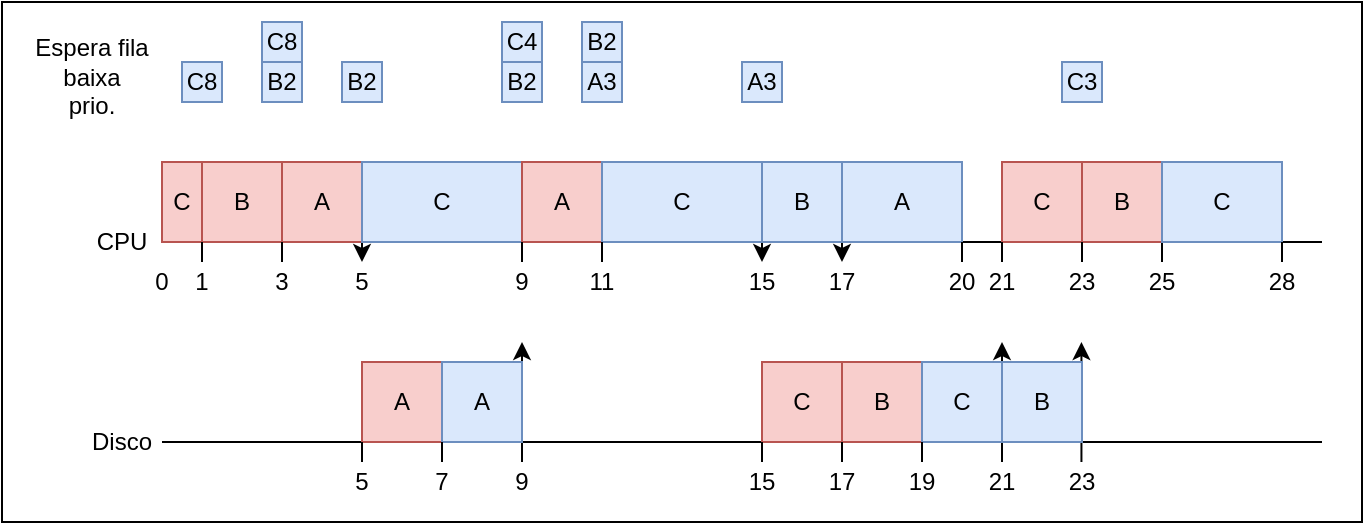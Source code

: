 <mxfile version="14.4.3" type="device"><diagram id="3s0vA17S_PJc6gbLoBQX" name="Page-1"><mxGraphModel dx="1398" dy="757" grid="1" gridSize="10" guides="1" tooltips="1" connect="1" arrows="1" fold="1" page="1" pageScale="1" pageWidth="850" pageHeight="1100" math="0" shadow="0"><root><mxCell id="0"/><mxCell id="1" parent="0"/><mxCell id="jOGk6L8D4RhYOd_R27ep-91" value="" style="rounded=0;whiteSpace=wrap;html=1;fontSize=4;align=center;" parent="1" vertex="1"><mxGeometry width="680" height="260" as="geometry"/></mxCell><mxCell id="jOGk6L8D4RhYOd_R27ep-79" value="" style="endArrow=classic;html=1;exitX=0.5;exitY=0;exitDx=0;exitDy=0;" parent="1" edge="1"><mxGeometry width="50" height="50" relative="1" as="geometry"><mxPoint x="539.72" y="230" as="sourcePoint"/><mxPoint x="539.72" y="170" as="targetPoint"/></mxGeometry></mxCell><mxCell id="jOGk6L8D4RhYOd_R27ep-44" value="" style="endArrow=classic;html=1;exitX=1;exitY=0;exitDx=0;exitDy=0;entryX=0.5;entryY=0;entryDx=0;entryDy=0;" parent="1" source="jOGk6L8D4RhYOd_R27ep-40" target="jOGk6L8D4RhYOd_R27ep-41" edge="1"><mxGeometry width="50" height="50" relative="1" as="geometry"><mxPoint x="370" y="80" as="sourcePoint"/><mxPoint x="370" y="130" as="targetPoint"/></mxGeometry></mxCell><mxCell id="jOGk6L8D4RhYOd_R27ep-2" value="" style="endArrow=none;html=1;" parent="1" edge="1"><mxGeometry width="50" height="50" relative="1" as="geometry"><mxPoint x="80" y="120" as="sourcePoint"/><mxPoint x="660" y="120" as="targetPoint"/></mxGeometry></mxCell><mxCell id="jOGk6L8D4RhYOd_R27ep-4" value="CPU" style="text;html=1;strokeColor=none;fillColor=none;align=center;verticalAlign=middle;whiteSpace=wrap;rounded=0;" parent="1" vertex="1"><mxGeometry x="40" y="110" width="40" height="20" as="geometry"/></mxCell><mxCell id="jOGk6L8D4RhYOd_R27ep-5" value="" style="endArrow=none;html=1;" parent="1" edge="1"><mxGeometry width="50" height="50" relative="1" as="geometry"><mxPoint x="80" y="220" as="sourcePoint"/><mxPoint x="660" y="220" as="targetPoint"/></mxGeometry></mxCell><mxCell id="jOGk6L8D4RhYOd_R27ep-6" value="Disco" style="text;html=1;strokeColor=none;fillColor=none;align=center;verticalAlign=middle;whiteSpace=wrap;rounded=0;" parent="1" vertex="1"><mxGeometry x="40" y="210" width="40" height="20" as="geometry"/></mxCell><mxCell id="jOGk6L8D4RhYOd_R27ep-7" value="C" style="rounded=0;whiteSpace=wrap;html=1;align=center;fillColor=#f8cecc;strokeColor=#b85450;" parent="1" vertex="1"><mxGeometry x="80" y="80" width="20" height="40" as="geometry"/></mxCell><mxCell id="jOGk6L8D4RhYOd_R27ep-8" value="0" style="text;html=1;strokeColor=none;fillColor=none;align=center;verticalAlign=middle;whiteSpace=wrap;rounded=0;" parent="1" vertex="1"><mxGeometry x="60" y="130" width="40" height="20" as="geometry"/></mxCell><mxCell id="jOGk6L8D4RhYOd_R27ep-9" value="1" style="text;html=1;strokeColor=none;fillColor=none;align=center;verticalAlign=middle;whiteSpace=wrap;rounded=0;" parent="1" vertex="1"><mxGeometry x="80" y="130" width="40" height="20" as="geometry"/></mxCell><mxCell id="jOGk6L8D4RhYOd_R27ep-10" value="B" style="rounded=0;whiteSpace=wrap;html=1;align=center;fillColor=#f8cecc;strokeColor=#b85450;" parent="1" vertex="1"><mxGeometry x="100" y="80" width="40" height="40" as="geometry"/></mxCell><mxCell id="jOGk6L8D4RhYOd_R27ep-11" value="3" style="text;html=1;strokeColor=none;fillColor=none;align=center;verticalAlign=middle;whiteSpace=wrap;rounded=0;" parent="1" vertex="1"><mxGeometry x="120" y="130" width="40" height="20" as="geometry"/></mxCell><mxCell id="jOGk6L8D4RhYOd_R27ep-12" value="A" style="rounded=0;whiteSpace=wrap;html=1;align=center;fillColor=#f8cecc;strokeColor=#b85450;" parent="1" vertex="1"><mxGeometry x="140" y="80" width="40" height="40" as="geometry"/></mxCell><mxCell id="jOGk6L8D4RhYOd_R27ep-13" value="5" style="text;html=1;strokeColor=none;fillColor=none;align=center;verticalAlign=middle;whiteSpace=wrap;rounded=0;" parent="1" vertex="1"><mxGeometry x="160" y="130" width="40" height="20" as="geometry"/></mxCell><mxCell id="jOGk6L8D4RhYOd_R27ep-14" value="" style="endArrow=classic;html=1;exitX=1;exitY=0;exitDx=0;exitDy=0;entryX=0.5;entryY=0;entryDx=0;entryDy=0;" parent="1" source="jOGk6L8D4RhYOd_R27ep-12" target="jOGk6L8D4RhYOd_R27ep-13" edge="1"><mxGeometry width="50" height="50" relative="1" as="geometry"><mxPoint x="350" y="230" as="sourcePoint"/><mxPoint x="400" y="180" as="targetPoint"/></mxGeometry></mxCell><mxCell id="jOGk6L8D4RhYOd_R27ep-16" value="A" style="rounded=0;whiteSpace=wrap;html=1;align=center;fillColor=#f8cecc;strokeColor=#b85450;" parent="1" vertex="1"><mxGeometry x="180" y="180" width="40" height="40" as="geometry"/></mxCell><mxCell id="jOGk6L8D4RhYOd_R27ep-17" value="5" style="text;html=1;strokeColor=none;fillColor=none;align=center;verticalAlign=middle;whiteSpace=wrap;rounded=0;" parent="1" vertex="1"><mxGeometry x="160" y="230" width="40" height="20" as="geometry"/></mxCell><mxCell id="jOGk6L8D4RhYOd_R27ep-18" value="9" style="text;html=1;strokeColor=none;fillColor=none;align=center;verticalAlign=middle;whiteSpace=wrap;rounded=0;" parent="1" vertex="1"><mxGeometry x="240" y="230" width="40" height="20" as="geometry"/></mxCell><mxCell id="jOGk6L8D4RhYOd_R27ep-19" value="" style="endArrow=classic;html=1;exitX=0.5;exitY=0;exitDx=0;exitDy=0;" parent="1" source="jOGk6L8D4RhYOd_R27ep-18" edge="1"><mxGeometry width="50" height="50" relative="1" as="geometry"><mxPoint x="110.0" y="110" as="sourcePoint"/><mxPoint x="260" y="170" as="targetPoint"/></mxGeometry></mxCell><mxCell id="jOGk6L8D4RhYOd_R27ep-20" value="C" style="rounded=0;whiteSpace=wrap;html=1;align=center;fillColor=#dae8fc;strokeColor=#6c8ebf;" parent="1" vertex="1"><mxGeometry x="180" y="80" width="80" height="40" as="geometry"/></mxCell><mxCell id="jOGk6L8D4RhYOd_R27ep-23" value="9" style="text;html=1;strokeColor=none;fillColor=none;align=center;verticalAlign=middle;whiteSpace=wrap;rounded=0;" parent="1" vertex="1"><mxGeometry x="240" y="130" width="40" height="20" as="geometry"/></mxCell><mxCell id="jOGk6L8D4RhYOd_R27ep-27" value="A" style="rounded=0;whiteSpace=wrap;html=1;align=center;fillColor=#f8cecc;strokeColor=#b85450;" parent="1" vertex="1"><mxGeometry x="260" y="80" width="40" height="40" as="geometry"/></mxCell><mxCell id="jOGk6L8D4RhYOd_R27ep-28" value="C8" style="rounded=0;whiteSpace=wrap;html=1;align=center;fillColor=#dae8fc;strokeColor=#6c8ebf;" parent="1" vertex="1"><mxGeometry x="90" y="30" width="20" height="20" as="geometry"/></mxCell><mxCell id="jOGk6L8D4RhYOd_R27ep-29" value="C8" style="rounded=0;whiteSpace=wrap;html=1;align=center;fillColor=#dae8fc;strokeColor=#6c8ebf;" parent="1" vertex="1"><mxGeometry x="130" y="10" width="20" height="20" as="geometry"/></mxCell><mxCell id="jOGk6L8D4RhYOd_R27ep-30" value="B2" style="rounded=0;whiteSpace=wrap;html=1;align=center;fillColor=#dae8fc;strokeColor=#6c8ebf;" parent="1" vertex="1"><mxGeometry x="130" y="30" width="20" height="20" as="geometry"/></mxCell><mxCell id="jOGk6L8D4RhYOd_R27ep-32" value="B2" style="rounded=0;whiteSpace=wrap;html=1;align=center;fillColor=#dae8fc;strokeColor=#6c8ebf;" parent="1" vertex="1"><mxGeometry x="170" y="30" width="20" height="20" as="geometry"/></mxCell><mxCell id="jOGk6L8D4RhYOd_R27ep-33" value="C4" style="rounded=0;whiteSpace=wrap;html=1;align=center;fillColor=#dae8fc;strokeColor=#6c8ebf;" parent="1" vertex="1"><mxGeometry x="250" y="10" width="20" height="20" as="geometry"/></mxCell><mxCell id="jOGk6L8D4RhYOd_R27ep-34" value="B2" style="rounded=0;whiteSpace=wrap;html=1;align=center;fillColor=#dae8fc;strokeColor=#6c8ebf;" parent="1" vertex="1"><mxGeometry x="250" y="30" width="20" height="20" as="geometry"/></mxCell><mxCell id="jOGk6L8D4RhYOd_R27ep-35" value="11" style="text;html=1;strokeColor=none;fillColor=none;align=center;verticalAlign=middle;whiteSpace=wrap;rounded=0;" parent="1" vertex="1"><mxGeometry x="280" y="130" width="40" height="20" as="geometry"/></mxCell><mxCell id="jOGk6L8D4RhYOd_R27ep-37" value="B2" style="rounded=0;whiteSpace=wrap;html=1;align=center;fillColor=#dae8fc;strokeColor=#6c8ebf;" parent="1" vertex="1"><mxGeometry x="290" y="10" width="20" height="20" as="geometry"/></mxCell><mxCell id="jOGk6L8D4RhYOd_R27ep-38" value="A" style="rounded=0;whiteSpace=wrap;html=1;align=center;fillColor=#dae8fc;strokeColor=#6c8ebf;" parent="1" vertex="1"><mxGeometry x="220" y="180" width="40" height="40" as="geometry"/></mxCell><mxCell id="jOGk6L8D4RhYOd_R27ep-39" value="A3" style="rounded=0;whiteSpace=wrap;html=1;align=center;fillColor=#dae8fc;strokeColor=#6c8ebf;" parent="1" vertex="1"><mxGeometry x="290" y="30" width="20" height="20" as="geometry"/></mxCell><mxCell id="jOGk6L8D4RhYOd_R27ep-40" value="C" style="rounded=0;whiteSpace=wrap;html=1;align=center;fillColor=#dae8fc;strokeColor=#6c8ebf;" parent="1" vertex="1"><mxGeometry x="300" y="80" width="80" height="40" as="geometry"/></mxCell><mxCell id="jOGk6L8D4RhYOd_R27ep-41" value="15" style="text;html=1;strokeColor=none;fillColor=none;align=center;verticalAlign=middle;whiteSpace=wrap;rounded=0;" parent="1" vertex="1"><mxGeometry x="360" y="130" width="40" height="20" as="geometry"/></mxCell><mxCell id="jOGk6L8D4RhYOd_R27ep-42" value="C" style="rounded=0;whiteSpace=wrap;html=1;align=center;fillColor=#f8cecc;strokeColor=#b85450;" parent="1" vertex="1"><mxGeometry x="380" y="180" width="40" height="40" as="geometry"/></mxCell><mxCell id="jOGk6L8D4RhYOd_R27ep-43" value="15" style="text;html=1;strokeColor=none;fillColor=none;align=center;verticalAlign=middle;whiteSpace=wrap;rounded=0;" parent="1" vertex="1"><mxGeometry x="360" y="230" width="40" height="20" as="geometry"/></mxCell><mxCell id="jOGk6L8D4RhYOd_R27ep-45" value="B" style="rounded=0;whiteSpace=wrap;html=1;align=center;fillColor=#dae8fc;strokeColor=#6c8ebf;" parent="1" vertex="1"><mxGeometry x="380" y="80" width="40" height="40" as="geometry"/></mxCell><mxCell id="jOGk6L8D4RhYOd_R27ep-46" value="B" style="rounded=0;whiteSpace=wrap;html=1;align=center;fillColor=#f8cecc;strokeColor=#b85450;" parent="1" vertex="1"><mxGeometry x="420" y="180" width="40" height="40" as="geometry"/></mxCell><mxCell id="jOGk6L8D4RhYOd_R27ep-47" value="A3" style="rounded=0;whiteSpace=wrap;html=1;align=center;fillColor=#dae8fc;strokeColor=#6c8ebf;" parent="1" vertex="1"><mxGeometry x="370" y="30" width="20" height="20" as="geometry"/></mxCell><mxCell id="jOGk6L8D4RhYOd_R27ep-48" value="" style="endArrow=classic;html=1;exitX=1;exitY=0;exitDx=0;exitDy=0;entryX=0.5;entryY=0;entryDx=0;entryDy=0;" parent="1" edge="1"><mxGeometry width="50" height="50" relative="1" as="geometry"><mxPoint x="420" y="80" as="sourcePoint"/><mxPoint x="420" y="130" as="targetPoint"/></mxGeometry></mxCell><mxCell id="jOGk6L8D4RhYOd_R27ep-49" value="17" style="text;html=1;strokeColor=none;fillColor=none;align=center;verticalAlign=middle;whiteSpace=wrap;rounded=0;" parent="1" vertex="1"><mxGeometry x="400" y="130" width="40" height="20" as="geometry"/></mxCell><mxCell id="jOGk6L8D4RhYOd_R27ep-50" value="17" style="text;html=1;strokeColor=none;fillColor=none;align=center;verticalAlign=middle;whiteSpace=wrap;rounded=0;" parent="1" vertex="1"><mxGeometry x="400" y="230" width="40" height="20" as="geometry"/></mxCell><mxCell id="jOGk6L8D4RhYOd_R27ep-51" value="C" style="rounded=0;whiteSpace=wrap;html=1;align=center;fillColor=#dae8fc;strokeColor=#6c8ebf;" parent="1" vertex="1"><mxGeometry x="460" y="180" width="40" height="40" as="geometry"/></mxCell><mxCell id="jOGk6L8D4RhYOd_R27ep-52" value="19" style="text;html=1;strokeColor=none;fillColor=none;align=center;verticalAlign=middle;whiteSpace=wrap;rounded=0;" parent="1" vertex="1"><mxGeometry x="440" y="230" width="40" height="20" as="geometry"/></mxCell><mxCell id="jOGk6L8D4RhYOd_R27ep-53" value="A" style="rounded=0;whiteSpace=wrap;html=1;align=center;fillColor=#dae8fc;strokeColor=#6c8ebf;" parent="1" vertex="1"><mxGeometry x="420" y="80" width="60" height="40" as="geometry"/></mxCell><mxCell id="jOGk6L8D4RhYOd_R27ep-55" value="20" style="text;html=1;strokeColor=none;fillColor=none;align=center;verticalAlign=middle;whiteSpace=wrap;rounded=0;" parent="1" vertex="1"><mxGeometry x="460" y="130" width="40" height="20" as="geometry"/></mxCell><mxCell id="jOGk6L8D4RhYOd_R27ep-56" value="" style="endArrow=classic;html=1;exitX=0.5;exitY=0;exitDx=0;exitDy=0;" parent="1" source="jOGk6L8D4RhYOd_R27ep-57" edge="1"><mxGeometry width="50" height="50" relative="1" as="geometry"><mxPoint x="500" y="220" as="sourcePoint"/><mxPoint x="500" y="170" as="targetPoint"/></mxGeometry></mxCell><mxCell id="jOGk6L8D4RhYOd_R27ep-57" value="21" style="text;html=1;strokeColor=none;fillColor=none;align=center;verticalAlign=middle;whiteSpace=wrap;rounded=0;" parent="1" vertex="1"><mxGeometry x="480" y="230" width="40" height="20" as="geometry"/></mxCell><mxCell id="jOGk6L8D4RhYOd_R27ep-58" value="C" style="rounded=0;whiteSpace=wrap;html=1;align=center;fillColor=#f8cecc;strokeColor=#b85450;" parent="1" vertex="1"><mxGeometry x="500" y="80" width="40" height="40" as="geometry"/></mxCell><mxCell id="jOGk6L8D4RhYOd_R27ep-59" value="B" style="rounded=0;whiteSpace=wrap;html=1;align=center;fillColor=#dae8fc;strokeColor=#6c8ebf;" parent="1" vertex="1"><mxGeometry x="500" y="180" width="40" height="40" as="geometry"/></mxCell><mxCell id="jOGk6L8D4RhYOd_R27ep-60" value="B" style="rounded=0;whiteSpace=wrap;html=1;align=center;fillColor=#f8cecc;strokeColor=#b85450;" parent="1" vertex="1"><mxGeometry x="540" y="80" width="40" height="40" as="geometry"/></mxCell><mxCell id="jOGk6L8D4RhYOd_R27ep-61" value="21" style="text;html=1;strokeColor=none;fillColor=none;align=center;verticalAlign=middle;whiteSpace=wrap;rounded=0;" parent="1" vertex="1"><mxGeometry x="480" y="130" width="40" height="20" as="geometry"/></mxCell><mxCell id="jOGk6L8D4RhYOd_R27ep-62" value="" style="endArrow=none;html=1;spacing=1;fontSize=4;entryX=0;entryY=1;entryDx=0;entryDy=0;exitX=0.5;exitY=0;exitDx=0;exitDy=0;" parent="1" source="jOGk6L8D4RhYOd_R27ep-61" target="jOGk6L8D4RhYOd_R27ep-58" edge="1"><mxGeometry width="50" height="50" relative="1" as="geometry"><mxPoint x="490" y="300" as="sourcePoint"/><mxPoint x="540" y="250" as="targetPoint"/></mxGeometry></mxCell><mxCell id="jOGk6L8D4RhYOd_R27ep-63" value="" style="endArrow=none;html=1;spacing=1;fontSize=4;entryX=1;entryY=1;entryDx=0;entryDy=0;exitX=0;exitY=0;exitDx=0;exitDy=0;" parent="1" source="jOGk6L8D4RhYOd_R27ep-61" target="jOGk6L8D4RhYOd_R27ep-53" edge="1"><mxGeometry width="50" height="50" relative="1" as="geometry"><mxPoint x="508" y="139" as="sourcePoint"/><mxPoint x="508" y="129" as="targetPoint"/></mxGeometry></mxCell><mxCell id="jOGk6L8D4RhYOd_R27ep-65" value="" style="endArrow=none;html=1;spacing=1;fontSize=4;entryX=0;entryY=1;entryDx=0;entryDy=0;exitX=0.5;exitY=0;exitDx=0;exitDy=0;" parent="1" source="jOGk6L8D4RhYOd_R27ep-35" target="jOGk6L8D4RhYOd_R27ep-40" edge="1"><mxGeometry width="50" height="50" relative="1" as="geometry"><mxPoint x="310" y="128" as="sourcePoint"/><mxPoint x="530" y="150" as="targetPoint"/></mxGeometry></mxCell><mxCell id="jOGk6L8D4RhYOd_R27ep-66" value="" style="endArrow=none;html=1;spacing=1;fontSize=4;entryX=1;entryY=1;entryDx=0;entryDy=0;exitX=0.5;exitY=0;exitDx=0;exitDy=0;" parent="1" source="jOGk6L8D4RhYOd_R27ep-23" target="jOGk6L8D4RhYOd_R27ep-20" edge="1"><mxGeometry width="50" height="50" relative="1" as="geometry"><mxPoint x="540" y="170" as="sourcePoint"/><mxPoint x="540" y="160" as="targetPoint"/></mxGeometry></mxCell><mxCell id="jOGk6L8D4RhYOd_R27ep-69" value="" style="endArrow=none;html=1;spacing=1;fontSize=4;entryX=0;entryY=1;entryDx=0;entryDy=0;exitX=0.5;exitY=0;exitDx=0;exitDy=0;" parent="1" source="jOGk6L8D4RhYOd_R27ep-11" target="jOGk6L8D4RhYOd_R27ep-12" edge="1"><mxGeometry width="50" height="50" relative="1" as="geometry"><mxPoint x="310" y="140" as="sourcePoint"/><mxPoint x="310" y="130" as="targetPoint"/></mxGeometry></mxCell><mxCell id="jOGk6L8D4RhYOd_R27ep-70" value="" style="endArrow=none;html=1;spacing=1;fontSize=4;entryX=1;entryY=1;entryDx=0;entryDy=0;exitX=0.5;exitY=0;exitDx=0;exitDy=0;" parent="1" source="jOGk6L8D4RhYOd_R27ep-9" target="jOGk6L8D4RhYOd_R27ep-7" edge="1"><mxGeometry width="50" height="50" relative="1" as="geometry"><mxPoint x="320" y="150" as="sourcePoint"/><mxPoint x="320" y="140" as="targetPoint"/></mxGeometry></mxCell><mxCell id="jOGk6L8D4RhYOd_R27ep-71" value="" style="endArrow=none;html=1;spacing=1;fontSize=4;entryX=0;entryY=1;entryDx=0;entryDy=0;exitX=0.5;exitY=0;exitDx=0;exitDy=0;" parent="1" source="jOGk6L8D4RhYOd_R27ep-17" target="jOGk6L8D4RhYOd_R27ep-16" edge="1"><mxGeometry width="50" height="50" relative="1" as="geometry"><mxPoint x="330" y="180" as="sourcePoint"/><mxPoint x="330" y="170" as="targetPoint"/></mxGeometry></mxCell><mxCell id="jOGk6L8D4RhYOd_R27ep-72" value="" style="endArrow=none;html=1;spacing=1;fontSize=4;entryX=0;entryY=1;entryDx=0;entryDy=0;exitX=0.5;exitY=0;exitDx=0;exitDy=0;" parent="1" source="jOGk6L8D4RhYOd_R27ep-43" target="jOGk6L8D4RhYOd_R27ep-42" edge="1"><mxGeometry width="50" height="50" relative="1" as="geometry"><mxPoint x="340" y="190" as="sourcePoint"/><mxPoint x="340" y="180" as="targetPoint"/></mxGeometry></mxCell><mxCell id="jOGk6L8D4RhYOd_R27ep-73" value="" style="endArrow=none;html=1;spacing=1;fontSize=4;entryX=1;entryY=1;entryDx=0;entryDy=0;exitX=0.5;exitY=0;exitDx=0;exitDy=0;" parent="1" source="jOGk6L8D4RhYOd_R27ep-50" target="jOGk6L8D4RhYOd_R27ep-42" edge="1"><mxGeometry width="50" height="50" relative="1" as="geometry"><mxPoint x="350" y="200" as="sourcePoint"/><mxPoint x="350" y="190" as="targetPoint"/></mxGeometry></mxCell><mxCell id="jOGk6L8D4RhYOd_R27ep-74" value="" style="endArrow=none;html=1;spacing=1;fontSize=4;entryX=1;entryY=1;entryDx=0;entryDy=0;exitX=0.5;exitY=0;exitDx=0;exitDy=0;" parent="1" source="jOGk6L8D4RhYOd_R27ep-52" target="jOGk6L8D4RhYOd_R27ep-46" edge="1"><mxGeometry width="50" height="50" relative="1" as="geometry"><mxPoint x="360" y="210" as="sourcePoint"/><mxPoint x="360" y="200" as="targetPoint"/></mxGeometry></mxCell><mxCell id="jOGk6L8D4RhYOd_R27ep-75" value="23" style="text;html=1;strokeColor=none;fillColor=none;align=center;verticalAlign=middle;whiteSpace=wrap;rounded=0;" parent="1" vertex="1"><mxGeometry x="520" y="130" width="40" height="20" as="geometry"/></mxCell><mxCell id="jOGk6L8D4RhYOd_R27ep-76" value="" style="endArrow=none;html=1;spacing=1;fontSize=4;entryX=0;entryY=1;entryDx=0;entryDy=0;exitX=0.5;exitY=0;exitDx=0;exitDy=0;" parent="1" source="jOGk6L8D4RhYOd_R27ep-75" edge="1"><mxGeometry width="50" height="50" relative="1" as="geometry"><mxPoint x="530" y="300" as="sourcePoint"/><mxPoint x="540" y="120" as="targetPoint"/></mxGeometry></mxCell><mxCell id="jOGk6L8D4RhYOd_R27ep-77" value="25" style="text;html=1;strokeColor=none;fillColor=none;align=center;verticalAlign=middle;whiteSpace=wrap;rounded=0;" parent="1" vertex="1"><mxGeometry x="560" y="130" width="40" height="20" as="geometry"/></mxCell><mxCell id="jOGk6L8D4RhYOd_R27ep-78" value="" style="endArrow=none;html=1;spacing=1;fontSize=4;entryX=0;entryY=1;entryDx=0;entryDy=0;exitX=0.5;exitY=0;exitDx=0;exitDy=0;" parent="1" source="jOGk6L8D4RhYOd_R27ep-77" edge="1"><mxGeometry width="50" height="50" relative="1" as="geometry"><mxPoint x="570" y="300" as="sourcePoint"/><mxPoint x="580" y="120" as="targetPoint"/></mxGeometry></mxCell><mxCell id="jOGk6L8D4RhYOd_R27ep-80" value="23" style="text;html=1;strokeColor=none;fillColor=none;align=center;verticalAlign=middle;whiteSpace=wrap;rounded=0;" parent="1" vertex="1"><mxGeometry x="520" y="230" width="40" height="20" as="geometry"/></mxCell><mxCell id="jOGk6L8D4RhYOd_R27ep-82" value="C" style="rounded=0;whiteSpace=wrap;html=1;align=center;fillColor=#dae8fc;strokeColor=#6c8ebf;" parent="1" vertex="1"><mxGeometry x="580" y="80" width="60" height="40" as="geometry"/></mxCell><mxCell id="jOGk6L8D4RhYOd_R27ep-83" value="28" style="text;html=1;strokeColor=none;fillColor=none;align=center;verticalAlign=middle;whiteSpace=wrap;rounded=0;" parent="1" vertex="1"><mxGeometry x="620" y="130" width="40" height="20" as="geometry"/></mxCell><mxCell id="jOGk6L8D4RhYOd_R27ep-84" value="" style="endArrow=none;html=1;spacing=1;fontSize=4;entryX=0;entryY=1;entryDx=0;entryDy=0;exitX=0.5;exitY=0;exitDx=0;exitDy=0;" parent="1" source="jOGk6L8D4RhYOd_R27ep-83" edge="1"><mxGeometry width="50" height="50" relative="1" as="geometry"><mxPoint x="630" y="300" as="sourcePoint"/><mxPoint x="640" y="120" as="targetPoint"/></mxGeometry></mxCell><mxCell id="jOGk6L8D4RhYOd_R27ep-85" value="C3" style="rounded=0;whiteSpace=wrap;html=1;align=center;fillColor=#dae8fc;strokeColor=#6c8ebf;" parent="1" vertex="1"><mxGeometry x="530" y="30" width="20" height="20" as="geometry"/></mxCell><mxCell id="jOGk6L8D4RhYOd_R27ep-86" value="&lt;br&gt;Espera fila baixa&lt;br&gt;prio." style="text;html=1;strokeColor=none;fillColor=none;align=center;verticalAlign=middle;whiteSpace=wrap;rounded=0;" parent="1" vertex="1"><mxGeometry x="10" y="20" width="70" height="20" as="geometry"/></mxCell><mxCell id="jOGk6L8D4RhYOd_R27ep-88" value="7" style="text;html=1;strokeColor=none;fillColor=none;align=center;verticalAlign=middle;whiteSpace=wrap;rounded=0;" parent="1" vertex="1"><mxGeometry x="200" y="230" width="40" height="20" as="geometry"/></mxCell><mxCell id="jOGk6L8D4RhYOd_R27ep-89" value="" style="endArrow=none;html=1;spacing=1;fontSize=4;entryX=0;entryY=1;entryDx=0;entryDy=0;exitX=0.5;exitY=0;exitDx=0;exitDy=0;" parent="1" source="jOGk6L8D4RhYOd_R27ep-88" edge="1"><mxGeometry width="50" height="50" relative="1" as="geometry"><mxPoint x="370" y="180" as="sourcePoint"/><mxPoint x="220" y="220" as="targetPoint"/></mxGeometry></mxCell></root></mxGraphModel></diagram></mxfile>